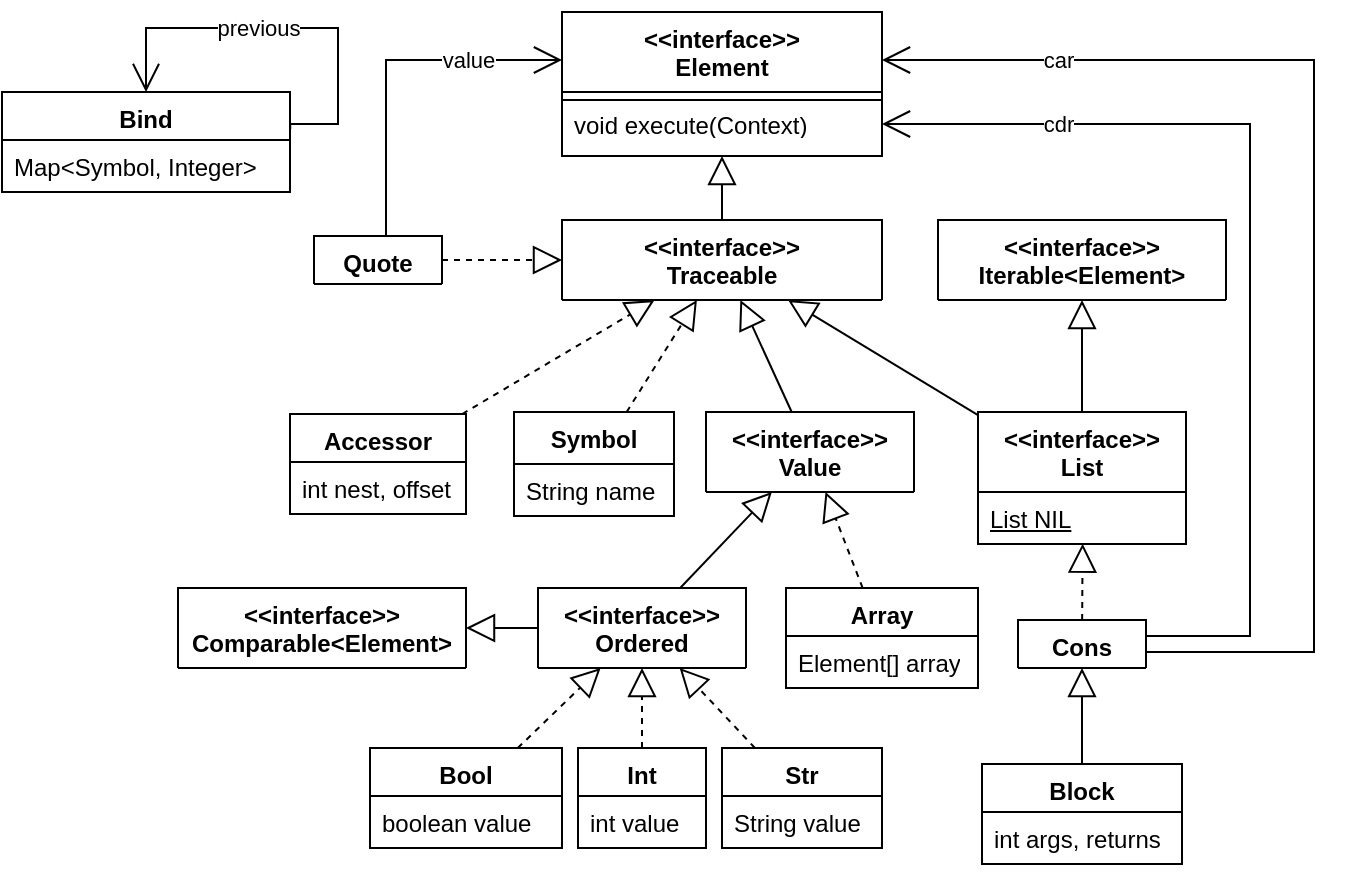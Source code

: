 <mxfile version="22.0.8" type="device" pages="3">
  <diagram id="C5RBs43oDa-KdzZeNtuy" name="クラス図">
    <mxGraphModel dx="954" dy="618" grid="1" gridSize="8" guides="1" tooltips="1" connect="1" arrows="1" fold="1" page="1" pageScale="1" pageWidth="827" pageHeight="1169" math="0" shadow="0">
      <root>
        <mxCell id="WIyWlLk6GJQsqaUBKTNV-0" />
        <mxCell id="WIyWlLk6GJQsqaUBKTNV-1" parent="WIyWlLk6GJQsqaUBKTNV-0" />
        <mxCell id="zkfFHV4jXpPFQw0GAbJ--0" value="&lt;&lt;interface&gt;&gt;&#xa;Element" style="swimlane;fontStyle=1;align=center;verticalAlign=top;childLayout=stackLayout;horizontal=1;startSize=40;horizontalStack=0;resizeParent=1;resizeLast=0;collapsible=1;marginBottom=0;rounded=0;shadow=0;strokeWidth=1;" parent="WIyWlLk6GJQsqaUBKTNV-1" vertex="1">
          <mxGeometry x="368" y="88" width="160" height="72" as="geometry">
            <mxRectangle x="230" y="140" width="160" height="26" as="alternateBounds" />
          </mxGeometry>
        </mxCell>
        <mxCell id="zkfFHV4jXpPFQw0GAbJ--4" value="" style="line;html=1;strokeWidth=1;align=left;verticalAlign=middle;spacingTop=-1;spacingLeft=3;spacingRight=3;rotatable=0;labelPosition=right;points=[];portConstraint=eastwest;" parent="zkfFHV4jXpPFQw0GAbJ--0" vertex="1">
          <mxGeometry y="40" width="160" height="8" as="geometry" />
        </mxCell>
        <mxCell id="zkfFHV4jXpPFQw0GAbJ--5" value="void execute(Context)" style="text;align=left;verticalAlign=middle;spacingLeft=4;spacingRight=4;overflow=hidden;rotatable=0;points=[[0,0.5],[1,0.5]];portConstraint=eastwest;" parent="zkfFHV4jXpPFQw0GAbJ--0" vertex="1">
          <mxGeometry y="48" width="160" height="16" as="geometry" />
        </mxCell>
        <mxCell id="3pnfTVdYuzw61fBSVona-0" value="&lt;&lt;interface&gt;&gt;&#xa;Traceable" style="swimlane;fontStyle=1;align=center;verticalAlign=top;childLayout=stackLayout;horizontal=1;startSize=40;horizontalStack=0;resizeParent=1;resizeLast=0;collapsible=1;marginBottom=0;rounded=0;shadow=0;strokeWidth=1;" parent="WIyWlLk6GJQsqaUBKTNV-1" vertex="1">
          <mxGeometry x="368" y="192" width="160" height="40" as="geometry">
            <mxRectangle x="230" y="140" width="160" height="26" as="alternateBounds" />
          </mxGeometry>
        </mxCell>
        <mxCell id="3pnfTVdYuzw61fBSVona-3" value="" style="endArrow=block;endSize=12;endFill=0;html=1;rounded=0;" parent="WIyWlLk6GJQsqaUBKTNV-1" source="3pnfTVdYuzw61fBSVona-0" target="zkfFHV4jXpPFQw0GAbJ--0" edge="1">
          <mxGeometry x="-1" y="-11" width="160" relative="1" as="geometry">
            <mxPoint x="304" y="216" as="sourcePoint" />
            <mxPoint x="512" y="312" as="targetPoint" />
            <mxPoint x="-4" y="6" as="offset" />
          </mxGeometry>
        </mxCell>
        <mxCell id="3pnfTVdYuzw61fBSVona-5" value="&amp;lt;&amp;lt;interface&amp;gt;&amp;gt;&lt;br&gt;Value" style="swimlane;fontStyle=1;align=center;verticalAlign=top;childLayout=stackLayout;horizontal=1;startSize=48;horizontalStack=0;resizeParent=1;resizeParentMax=0;resizeLast=0;collapsible=1;marginBottom=0;whiteSpace=wrap;html=1;" parent="WIyWlLk6GJQsqaUBKTNV-1" vertex="1">
          <mxGeometry x="440" y="288" width="104" height="40" as="geometry">
            <mxRectangle x="224" y="320" width="72" height="32" as="alternateBounds" />
          </mxGeometry>
        </mxCell>
        <mxCell id="3pnfTVdYuzw61fBSVona-10" value="Symbol" style="swimlane;fontStyle=1;align=center;verticalAlign=top;childLayout=stackLayout;horizontal=1;startSize=26;horizontalStack=0;resizeParent=1;resizeParentMax=0;resizeLast=0;collapsible=1;marginBottom=0;whiteSpace=wrap;html=1;" parent="WIyWlLk6GJQsqaUBKTNV-1" vertex="1">
          <mxGeometry x="344" y="288" width="80" height="52" as="geometry" />
        </mxCell>
        <mxCell id="3pnfTVdYuzw61fBSVona-11" value="String name" style="text;strokeColor=none;fillColor=none;align=left;verticalAlign=top;spacingLeft=4;spacingRight=4;overflow=hidden;rotatable=0;points=[[0,0.5],[1,0.5]];portConstraint=eastwest;whiteSpace=wrap;html=1;" parent="3pnfTVdYuzw61fBSVona-10" vertex="1">
          <mxGeometry y="26" width="80" height="26" as="geometry" />
        </mxCell>
        <mxCell id="3pnfTVdYuzw61fBSVona-14" value="" style="endArrow=block;dashed=1;endFill=0;endSize=12;html=1;rounded=0;" parent="WIyWlLk6GJQsqaUBKTNV-1" source="3pnfTVdYuzw61fBSVona-10" target="3pnfTVdYuzw61fBSVona-0" edge="1">
          <mxGeometry width="160" relative="1" as="geometry">
            <mxPoint x="168" y="328" as="sourcePoint" />
            <mxPoint x="276" y="275" as="targetPoint" />
          </mxGeometry>
        </mxCell>
        <mxCell id="3pnfTVdYuzw61fBSVona-15" value="Quote" style="swimlane;fontStyle=1;align=center;verticalAlign=top;childLayout=stackLayout;horizontal=1;startSize=34;horizontalStack=0;resizeParent=1;resizeParentMax=0;resizeLast=0;collapsible=1;marginBottom=0;whiteSpace=wrap;html=1;" parent="WIyWlLk6GJQsqaUBKTNV-1" vertex="1">
          <mxGeometry x="244" y="200" width="64" height="24" as="geometry">
            <mxRectangle x="224" y="320" width="72" height="32" as="alternateBounds" />
          </mxGeometry>
        </mxCell>
        <mxCell id="3pnfTVdYuzw61fBSVona-17" value="Array" style="swimlane;fontStyle=1;align=center;verticalAlign=top;childLayout=stackLayout;horizontal=1;startSize=24;horizontalStack=0;resizeParent=1;resizeParentMax=0;resizeLast=0;collapsible=1;marginBottom=0;whiteSpace=wrap;html=1;" parent="WIyWlLk6GJQsqaUBKTNV-1" vertex="1">
          <mxGeometry x="480" y="376" width="96" height="50" as="geometry">
            <mxRectangle x="224" y="320" width="72" height="32" as="alternateBounds" />
          </mxGeometry>
        </mxCell>
        <mxCell id="3pnfTVdYuzw61fBSVona-19" value="Element[] array" style="text;strokeColor=none;fillColor=none;align=left;verticalAlign=top;spacingLeft=4;spacingRight=4;overflow=hidden;rotatable=0;points=[[0,0.5],[1,0.5]];portConstraint=eastwest;whiteSpace=wrap;html=1;" parent="3pnfTVdYuzw61fBSVona-17" vertex="1">
          <mxGeometry y="24" width="96" height="26" as="geometry" />
        </mxCell>
        <mxCell id="3pnfTVdYuzw61fBSVona-20" value="Bool" style="swimlane;fontStyle=1;align=center;verticalAlign=top;childLayout=stackLayout;horizontal=1;startSize=24;horizontalStack=0;resizeParent=1;resizeParentMax=0;resizeLast=0;collapsible=1;marginBottom=0;whiteSpace=wrap;html=1;" parent="WIyWlLk6GJQsqaUBKTNV-1" vertex="1">
          <mxGeometry x="272" y="456" width="96" height="50" as="geometry">
            <mxRectangle x="224" y="320" width="72" height="32" as="alternateBounds" />
          </mxGeometry>
        </mxCell>
        <mxCell id="3pnfTVdYuzw61fBSVona-21" value="boolean value" style="text;strokeColor=none;fillColor=none;align=left;verticalAlign=top;spacingLeft=4;spacingRight=4;overflow=hidden;rotatable=0;points=[[0,0.5],[1,0.5]];portConstraint=eastwest;whiteSpace=wrap;html=1;" parent="3pnfTVdYuzw61fBSVona-20" vertex="1">
          <mxGeometry y="24" width="96" height="26" as="geometry" />
        </mxCell>
        <mxCell id="3pnfTVdYuzw61fBSVona-22" value="" style="endArrow=block;endSize=12;endFill=0;html=1;rounded=0;" parent="WIyWlLk6GJQsqaUBKTNV-1" source="3pnfTVdYuzw61fBSVona-23" target="3pnfTVdYuzw61fBSVona-5" edge="1">
          <mxGeometry x="-1" y="-11" width="160" relative="1" as="geometry">
            <mxPoint x="454" y="384" as="sourcePoint" />
            <mxPoint x="454" y="352" as="targetPoint" />
            <mxPoint x="-4" y="6" as="offset" />
          </mxGeometry>
        </mxCell>
        <mxCell id="3pnfTVdYuzw61fBSVona-23" value="&lt;&lt;interface&gt;&gt;&#xa;Ordered" style="swimlane;fontStyle=1;align=center;verticalAlign=top;childLayout=stackLayout;horizontal=1;startSize=40;horizontalStack=0;resizeParent=1;resizeLast=0;collapsible=1;marginBottom=0;rounded=0;shadow=0;strokeWidth=1;" parent="WIyWlLk6GJQsqaUBKTNV-1" vertex="1">
          <mxGeometry x="356" y="376" width="104" height="40" as="geometry">
            <mxRectangle x="230" y="140" width="160" height="26" as="alternateBounds" />
          </mxGeometry>
        </mxCell>
        <mxCell id="3pnfTVdYuzw61fBSVona-24" value="" style="endArrow=block;dashed=1;endFill=0;endSize=12;html=1;rounded=0;" parent="WIyWlLk6GJQsqaUBKTNV-1" source="3pnfTVdYuzw61fBSVona-25" target="3pnfTVdYuzw61fBSVona-23" edge="1">
          <mxGeometry width="160" relative="1" as="geometry">
            <mxPoint x="296" y="320" as="sourcePoint" />
            <mxPoint x="424" y="424" as="targetPoint" />
          </mxGeometry>
        </mxCell>
        <mxCell id="3pnfTVdYuzw61fBSVona-25" value="Int" style="swimlane;fontStyle=1;align=center;verticalAlign=top;childLayout=stackLayout;horizontal=1;startSize=24;horizontalStack=0;resizeParent=1;resizeParentMax=0;resizeLast=0;collapsible=1;marginBottom=0;whiteSpace=wrap;html=1;" parent="WIyWlLk6GJQsqaUBKTNV-1" vertex="1">
          <mxGeometry x="376" y="456" width="64" height="50" as="geometry">
            <mxRectangle x="224" y="320" width="72" height="32" as="alternateBounds" />
          </mxGeometry>
        </mxCell>
        <mxCell id="3pnfTVdYuzw61fBSVona-26" value="int value" style="text;strokeColor=none;fillColor=none;align=left;verticalAlign=top;spacingLeft=4;spacingRight=4;overflow=hidden;rotatable=0;points=[[0,0.5],[1,0.5]];portConstraint=eastwest;whiteSpace=wrap;html=1;" parent="3pnfTVdYuzw61fBSVona-25" vertex="1">
          <mxGeometry y="24" width="64" height="26" as="geometry" />
        </mxCell>
        <mxCell id="3pnfTVdYuzw61fBSVona-27" value="Str" style="swimlane;fontStyle=1;align=center;verticalAlign=top;childLayout=stackLayout;horizontal=1;startSize=24;horizontalStack=0;resizeParent=1;resizeParentMax=0;resizeLast=0;collapsible=1;marginBottom=0;whiteSpace=wrap;html=1;" parent="WIyWlLk6GJQsqaUBKTNV-1" vertex="1">
          <mxGeometry x="448" y="456" width="80" height="50" as="geometry">
            <mxRectangle x="224" y="320" width="72" height="32" as="alternateBounds" />
          </mxGeometry>
        </mxCell>
        <mxCell id="3pnfTVdYuzw61fBSVona-28" value="String value" style="text;strokeColor=none;fillColor=none;align=left;verticalAlign=top;spacingLeft=4;spacingRight=4;overflow=hidden;rotatable=0;points=[[0,0.5],[1,0.5]];portConstraint=eastwest;whiteSpace=wrap;html=1;" parent="3pnfTVdYuzw61fBSVona-27" vertex="1">
          <mxGeometry y="24" width="80" height="26" as="geometry" />
        </mxCell>
        <mxCell id="3pnfTVdYuzw61fBSVona-30" value="" style="endArrow=block;endSize=12;endFill=0;html=1;rounded=0;" parent="WIyWlLk6GJQsqaUBKTNV-1" source="3pnfTVdYuzw61fBSVona-5" target="3pnfTVdYuzw61fBSVona-0" edge="1">
          <mxGeometry x="-1" y="-11" width="160" relative="1" as="geometry">
            <mxPoint x="436" y="392" as="sourcePoint" />
            <mxPoint x="336" y="336" as="targetPoint" />
            <mxPoint x="-4" y="6" as="offset" />
          </mxGeometry>
        </mxCell>
        <mxCell id="3pnfTVdYuzw61fBSVona-31" value="" style="endArrow=block;dashed=1;endFill=0;endSize=12;html=1;rounded=0;" parent="WIyWlLk6GJQsqaUBKTNV-1" source="3pnfTVdYuzw61fBSVona-17" target="3pnfTVdYuzw61fBSVona-5" edge="1">
          <mxGeometry width="160" relative="1" as="geometry">
            <mxPoint x="612" y="288" as="sourcePoint" />
            <mxPoint x="505" y="249" as="targetPoint" />
          </mxGeometry>
        </mxCell>
        <mxCell id="3pnfTVdYuzw61fBSVona-32" value="" style="endArrow=block;dashed=1;endFill=0;endSize=12;html=1;rounded=0;" parent="WIyWlLk6GJQsqaUBKTNV-1" source="3pnfTVdYuzw61fBSVona-15" target="3pnfTVdYuzw61fBSVona-0" edge="1">
          <mxGeometry width="160" relative="1" as="geometry">
            <mxPoint x="478" y="304" as="sourcePoint" />
            <mxPoint x="371" y="265" as="targetPoint" />
          </mxGeometry>
        </mxCell>
        <mxCell id="3pnfTVdYuzw61fBSVona-33" value="" style="endArrow=block;dashed=1;endFill=0;endSize=12;html=1;rounded=0;" parent="WIyWlLk6GJQsqaUBKTNV-1" source="3pnfTVdYuzw61fBSVona-20" target="3pnfTVdYuzw61fBSVona-23" edge="1">
          <mxGeometry width="160" relative="1" as="geometry">
            <mxPoint x="420" y="464" as="sourcePoint" />
            <mxPoint x="420" y="424" as="targetPoint" />
          </mxGeometry>
        </mxCell>
        <mxCell id="3pnfTVdYuzw61fBSVona-34" value="" style="endArrow=block;dashed=1;endFill=0;endSize=12;html=1;rounded=0;" parent="WIyWlLk6GJQsqaUBKTNV-1" source="3pnfTVdYuzw61fBSVona-27" target="3pnfTVdYuzw61fBSVona-23" edge="1">
          <mxGeometry width="160" relative="1" as="geometry">
            <mxPoint x="420" y="464" as="sourcePoint" />
            <mxPoint x="420" y="424" as="targetPoint" />
          </mxGeometry>
        </mxCell>
        <mxCell id="3pnfTVdYuzw61fBSVona-35" value="value" style="endArrow=open;html=1;endSize=12;startArrow=none;startSize=14;startFill=0;edgeStyle=orthogonalEdgeStyle;rounded=0;" parent="WIyWlLk6GJQsqaUBKTNV-1" source="3pnfTVdYuzw61fBSVona-15" target="zkfFHV4jXpPFQw0GAbJ--0" edge="1">
          <mxGeometry x="0.463" relative="1" as="geometry">
            <mxPoint x="192" y="208" as="sourcePoint" />
            <mxPoint x="296" y="112" as="targetPoint" />
            <Array as="points">
              <mxPoint x="280" y="112" />
            </Array>
            <mxPoint as="offset" />
          </mxGeometry>
        </mxCell>
        <mxCell id="3pnfTVdYuzw61fBSVona-40" value="&lt;&lt;interface&gt;&gt;&#xa;List" style="swimlane;fontStyle=1;align=center;verticalAlign=top;childLayout=stackLayout;horizontal=1;startSize=40;horizontalStack=0;resizeParent=1;resizeLast=0;collapsible=1;marginBottom=0;rounded=0;shadow=0;strokeWidth=1;" parent="WIyWlLk6GJQsqaUBKTNV-1" vertex="1">
          <mxGeometry x="576" y="288" width="104" height="66" as="geometry">
            <mxRectangle x="230" y="140" width="160" height="26" as="alternateBounds" />
          </mxGeometry>
        </mxCell>
        <mxCell id="3pnfTVdYuzw61fBSVona-42" value="&lt;u&gt;List NIL&lt;/u&gt;" style="text;strokeColor=none;fillColor=none;align=left;verticalAlign=top;spacingLeft=4;spacingRight=4;overflow=hidden;rotatable=0;points=[[0,0.5],[1,0.5]];portConstraint=eastwest;whiteSpace=wrap;html=1;" parent="3pnfTVdYuzw61fBSVona-40" vertex="1">
          <mxGeometry y="40" width="104" height="26" as="geometry" />
        </mxCell>
        <mxCell id="3pnfTVdYuzw61fBSVona-41" value="" style="endArrow=block;endSize=12;endFill=0;html=1;rounded=0;" parent="WIyWlLk6GJQsqaUBKTNV-1" source="3pnfTVdYuzw61fBSVona-40" target="3pnfTVdYuzw61fBSVona-0" edge="1">
          <mxGeometry x="-1" y="-11" width="160" relative="1" as="geometry">
            <mxPoint x="312" y="296" as="sourcePoint" />
            <mxPoint x="520" y="280" as="targetPoint" />
            <mxPoint x="-4" y="6" as="offset" />
          </mxGeometry>
        </mxCell>
        <mxCell id="3pnfTVdYuzw61fBSVona-43" value="Cons" style="swimlane;fontStyle=1;align=center;verticalAlign=top;childLayout=stackLayout;horizontal=1;startSize=34;horizontalStack=0;resizeParent=1;resizeParentMax=0;resizeLast=0;collapsible=1;marginBottom=0;whiteSpace=wrap;html=1;" parent="WIyWlLk6GJQsqaUBKTNV-1" vertex="1">
          <mxGeometry x="596" y="392" width="64" height="24" as="geometry">
            <mxRectangle x="224" y="320" width="72" height="32" as="alternateBounds" />
          </mxGeometry>
        </mxCell>
        <mxCell id="3pnfTVdYuzw61fBSVona-44" value="" style="endArrow=block;dashed=1;endFill=0;endSize=12;html=1;rounded=0;entryX=0.503;entryY=0.994;entryDx=0;entryDy=0;entryPerimeter=0;" parent="WIyWlLk6GJQsqaUBKTNV-1" source="3pnfTVdYuzw61fBSVona-43" target="3pnfTVdYuzw61fBSVona-42" edge="1">
          <mxGeometry width="160" relative="1" as="geometry">
            <mxPoint x="536" y="472" as="sourcePoint" />
            <mxPoint x="462" y="432" as="targetPoint" />
          </mxGeometry>
        </mxCell>
        <mxCell id="3pnfTVdYuzw61fBSVona-45" value="cdr" style="endArrow=open;html=1;endSize=12;startArrow=none;startSize=14;startFill=0;edgeStyle=orthogonalEdgeStyle;rounded=0;" parent="WIyWlLk6GJQsqaUBKTNV-1" source="3pnfTVdYuzw61fBSVona-43" target="zkfFHV4jXpPFQw0GAbJ--0" edge="1">
          <mxGeometry x="0.642" relative="1" as="geometry">
            <mxPoint x="184" y="404" as="sourcePoint" />
            <mxPoint x="232" y="144" as="targetPoint" />
            <Array as="points">
              <mxPoint x="712" y="400" />
              <mxPoint x="712" y="144" />
            </Array>
            <mxPoint as="offset" />
          </mxGeometry>
        </mxCell>
        <mxCell id="3pnfTVdYuzw61fBSVona-47" value="car" style="endArrow=open;html=1;endSize=12;startArrow=none;startSize=14;startFill=0;edgeStyle=orthogonalEdgeStyle;rounded=0;" parent="WIyWlLk6GJQsqaUBKTNV-1" source="3pnfTVdYuzw61fBSVona-43" target="zkfFHV4jXpPFQw0GAbJ--0" edge="1">
          <mxGeometry x="0.705" relative="1" as="geometry">
            <mxPoint x="660" y="398.0" as="sourcePoint" />
            <mxPoint x="512" y="112" as="targetPoint" />
            <Array as="points">
              <mxPoint x="744" y="408" />
              <mxPoint x="744" y="112" />
            </Array>
            <mxPoint as="offset" />
          </mxGeometry>
        </mxCell>
        <mxCell id="3pnfTVdYuzw61fBSVona-49" value="Block" style="swimlane;fontStyle=1;align=center;verticalAlign=top;childLayout=stackLayout;horizontal=1;startSize=24;horizontalStack=0;resizeParent=1;resizeParentMax=0;resizeLast=0;collapsible=1;marginBottom=0;whiteSpace=wrap;html=1;" parent="WIyWlLk6GJQsqaUBKTNV-1" vertex="1">
          <mxGeometry x="578" y="464" width="100" height="50" as="geometry">
            <mxRectangle x="224" y="320" width="72" height="32" as="alternateBounds" />
          </mxGeometry>
        </mxCell>
        <mxCell id="3pnfTVdYuzw61fBSVona-50" value="int args, returns" style="text;strokeColor=none;fillColor=none;align=left;verticalAlign=top;spacingLeft=4;spacingRight=4;overflow=hidden;rotatable=0;points=[[0,0.5],[1,0.5]];portConstraint=eastwest;whiteSpace=wrap;html=1;" parent="3pnfTVdYuzw61fBSVona-49" vertex="1">
          <mxGeometry y="24" width="100" height="26" as="geometry" />
        </mxCell>
        <mxCell id="3pnfTVdYuzw61fBSVona-51" value="" style="endArrow=block;endSize=12;endFill=0;html=1;rounded=0;" parent="WIyWlLk6GJQsqaUBKTNV-1" source="3pnfTVdYuzw61fBSVona-49" target="3pnfTVdYuzw61fBSVona-43" edge="1">
          <mxGeometry x="-1" y="-11" width="160" relative="1" as="geometry">
            <mxPoint x="436" y="392" as="sourcePoint" />
            <mxPoint x="336" y="336" as="targetPoint" />
            <mxPoint x="-4" y="6" as="offset" />
          </mxGeometry>
        </mxCell>
        <mxCell id="3pnfTVdYuzw61fBSVona-52" value="&lt;&lt;interface&gt;&gt;&#xa;Iterable&lt;Element&gt;" style="swimlane;fontStyle=1;align=center;verticalAlign=top;childLayout=stackLayout;horizontal=1;startSize=40;horizontalStack=0;resizeParent=1;resizeLast=0;collapsible=1;marginBottom=0;rounded=0;shadow=0;strokeWidth=1;" parent="WIyWlLk6GJQsqaUBKTNV-1" vertex="1">
          <mxGeometry x="556" y="192" width="144" height="40" as="geometry">
            <mxRectangle x="230" y="140" width="160" height="26" as="alternateBounds" />
          </mxGeometry>
        </mxCell>
        <mxCell id="3pnfTVdYuzw61fBSVona-53" value="" style="endArrow=block;endSize=12;endFill=0;html=1;rounded=0;" parent="WIyWlLk6GJQsqaUBKTNV-1" source="3pnfTVdYuzw61fBSVona-40" target="3pnfTVdYuzw61fBSVona-52" edge="1">
          <mxGeometry x="-1" y="-11" width="160" relative="1" as="geometry">
            <mxPoint x="584" y="304" as="sourcePoint" />
            <mxPoint x="482" y="272" as="targetPoint" />
            <mxPoint x="-4" y="6" as="offset" />
          </mxGeometry>
        </mxCell>
        <mxCell id="3pnfTVdYuzw61fBSVona-54" value="&lt;&lt;interface&gt;&gt;&#xa;Comparable&lt;Element&gt;" style="swimlane;fontStyle=1;align=center;verticalAlign=top;childLayout=stackLayout;horizontal=1;startSize=40;horizontalStack=0;resizeParent=1;resizeLast=0;collapsible=1;marginBottom=0;rounded=0;shadow=0;strokeWidth=1;" parent="WIyWlLk6GJQsqaUBKTNV-1" vertex="1">
          <mxGeometry x="176" y="376" width="144" height="40" as="geometry">
            <mxRectangle x="230" y="140" width="160" height="26" as="alternateBounds" />
          </mxGeometry>
        </mxCell>
        <mxCell id="3pnfTVdYuzw61fBSVona-55" value="" style="endArrow=block;endSize=12;endFill=0;html=1;rounded=0;entryX=1;entryY=0.5;entryDx=0;entryDy=0;" parent="WIyWlLk6GJQsqaUBKTNV-1" source="3pnfTVdYuzw61fBSVona-23" target="3pnfTVdYuzw61fBSVona-54" edge="1">
          <mxGeometry x="-1" y="-11" width="160" relative="1" as="geometry">
            <mxPoint x="473" y="384" as="sourcePoint" />
            <mxPoint x="312" y="396.0" as="targetPoint" />
            <mxPoint x="-4" y="6" as="offset" />
          </mxGeometry>
        </mxCell>
        <mxCell id="3pnfTVdYuzw61fBSVona-56" value="Accessor" style="swimlane;fontStyle=1;align=center;verticalAlign=top;childLayout=stackLayout;horizontal=1;startSize=24;horizontalStack=0;resizeParent=1;resizeParentMax=0;resizeLast=0;collapsible=1;marginBottom=0;whiteSpace=wrap;html=1;" parent="WIyWlLk6GJQsqaUBKTNV-1" vertex="1">
          <mxGeometry x="232" y="289" width="88" height="50" as="geometry">
            <mxRectangle x="224" y="320" width="72" height="32" as="alternateBounds" />
          </mxGeometry>
        </mxCell>
        <mxCell id="3pnfTVdYuzw61fBSVona-57" value="int nest, offset" style="text;strokeColor=none;fillColor=none;align=left;verticalAlign=top;spacingLeft=4;spacingRight=4;overflow=hidden;rotatable=0;points=[[0,0.5],[1,0.5]];portConstraint=eastwest;whiteSpace=wrap;html=1;" parent="3pnfTVdYuzw61fBSVona-56" vertex="1">
          <mxGeometry y="24" width="88" height="26" as="geometry" />
        </mxCell>
        <mxCell id="3pnfTVdYuzw61fBSVona-59" value="" style="endArrow=block;dashed=1;endFill=0;endSize=12;html=1;rounded=0;" parent="WIyWlLk6GJQsqaUBKTNV-1" source="3pnfTVdYuzw61fBSVona-56" target="3pnfTVdYuzw61fBSVona-0" edge="1">
          <mxGeometry width="160" relative="1" as="geometry">
            <mxPoint x="375" y="288" as="sourcePoint" />
            <mxPoint x="432" y="240" as="targetPoint" />
          </mxGeometry>
        </mxCell>
        <mxCell id="ofhQXYFGQZZ6FZqQlk_G-1" value="Bind" style="swimlane;fontStyle=1;align=center;verticalAlign=top;childLayout=stackLayout;horizontal=1;startSize=24;horizontalStack=0;resizeParent=1;resizeParentMax=0;resizeLast=0;collapsible=1;marginBottom=0;whiteSpace=wrap;html=1;" parent="WIyWlLk6GJQsqaUBKTNV-1" vertex="1">
          <mxGeometry x="88" y="128" width="144" height="50" as="geometry">
            <mxRectangle x="224" y="320" width="72" height="32" as="alternateBounds" />
          </mxGeometry>
        </mxCell>
        <mxCell id="ofhQXYFGQZZ6FZqQlk_G-2" value="Map&amp;lt;Symbol, Integer&amp;gt;" style="text;strokeColor=none;fillColor=none;align=left;verticalAlign=top;spacingLeft=4;spacingRight=4;overflow=hidden;rotatable=0;points=[[0,0.5],[1,0.5]];portConstraint=eastwest;whiteSpace=wrap;html=1;" parent="ofhQXYFGQZZ6FZqQlk_G-1" vertex="1">
          <mxGeometry y="24" width="144" height="26" as="geometry" />
        </mxCell>
        <mxCell id="ofhQXYFGQZZ6FZqQlk_G-6" value="previous" style="endArrow=open;html=1;endSize=12;startArrow=none;startSize=14;startFill=0;edgeStyle=orthogonalEdgeStyle;rounded=0;exitX=1.001;exitY=0.371;exitDx=0;exitDy=0;exitPerimeter=0;entryX=0.5;entryY=0;entryDx=0;entryDy=0;" parent="WIyWlLk6GJQsqaUBKTNV-1" source="ofhQXYFGQZZ6FZqQlk_G-1" target="ofhQXYFGQZZ6FZqQlk_G-1" edge="1">
          <mxGeometry x="0.131" relative="1" as="geometry">
            <mxPoint x="231.712" y="105.45" as="sourcePoint" />
            <mxPoint x="160" y="88" as="targetPoint" />
            <Array as="points">
              <mxPoint x="232" y="144" />
              <mxPoint x="256" y="144" />
              <mxPoint x="256" y="96" />
              <mxPoint x="160" y="96" />
            </Array>
            <mxPoint as="offset" />
          </mxGeometry>
        </mxCell>
      </root>
    </mxGraphModel>
  </diagram>
  <diagram id="CDCl794eeh2Oqesb12Gs" name="フレーム">
    <mxGraphModel dx="1050" dy="629" grid="1" gridSize="8" guides="1" tooltips="1" connect="1" arrows="1" fold="1" page="1" pageScale="1" pageWidth="827" pageHeight="1169" math="0" shadow="0">
      <root>
        <mxCell id="0" />
        <mxCell id="1" parent="0" />
        <mxCell id="ZfCai-Q01_bB9SJioKq6-1" value="" style="rounded=0;whiteSpace=wrap;html=1;" parent="1" vertex="1">
          <mxGeometry x="32" y="32" width="160" height="32" as="geometry" />
        </mxCell>
        <mxCell id="ZfCai-Q01_bB9SJioKq6-2" value="評価領域" style="rounded=0;whiteSpace=wrap;html=1;" parent="1" vertex="1">
          <mxGeometry x="32" y="64" width="160" height="32" as="geometry" />
        </mxCell>
        <mxCell id="ZfCai-Q01_bB9SJioKq6-3" value="ローカル変数領域１" style="rounded=0;whiteSpace=wrap;html=1;" parent="1" vertex="1">
          <mxGeometry x="32" y="96" width="160" height="32" as="geometry" />
        </mxCell>
        <mxCell id="ZfCai-Q01_bB9SJioKq6-4" value="self１" style="rounded=0;whiteSpace=wrap;html=1;" parent="1" vertex="1">
          <mxGeometry x="32" y="128" width="160" height="32" as="geometry" />
        </mxCell>
        <mxCell id="ZfCai-Q01_bB9SJioKq6-5" value="旧フレームポインタ" style="rounded=0;whiteSpace=wrap;html=1;" parent="1" vertex="1">
          <mxGeometry x="32" y="160" width="160" height="32" as="geometry" />
        </mxCell>
        <mxCell id="ZfCai-Q01_bB9SJioKq6-6" value="引数領域１" style="rounded=0;whiteSpace=wrap;html=1;" parent="1" vertex="1">
          <mxGeometry x="32" y="192" width="160" height="32" as="geometry" />
        </mxCell>
        <mxCell id="ZfCai-Q01_bB9SJioKq6-7" value="ローカル変数領域２" style="rounded=0;whiteSpace=wrap;html=1;" parent="1" vertex="1">
          <mxGeometry x="32" y="256" width="160" height="32" as="geometry" />
        </mxCell>
        <mxCell id="ZfCai-Q01_bB9SJioKq6-8" value="self２" style="rounded=0;whiteSpace=wrap;html=1;" parent="1" vertex="1">
          <mxGeometry x="32" y="288" width="160" height="32" as="geometry" />
        </mxCell>
        <mxCell id="ZfCai-Q01_bB9SJioKq6-9" value="旧フレームポインタ" style="rounded=0;whiteSpace=wrap;html=1;" parent="1" vertex="1">
          <mxGeometry x="32" y="320" width="160" height="32" as="geometry" />
        </mxCell>
        <mxCell id="ZfCai-Q01_bB9SJioKq6-10" value="評価領域２" style="rounded=0;whiteSpace=wrap;html=1;" parent="1" vertex="1">
          <mxGeometry x="32" y="224" width="160" height="32" as="geometry" />
        </mxCell>
        <mxCell id="ZfCai-Q01_bB9SJioKq6-11" value="fp" style="text;html=1;strokeColor=none;fillColor=none;align=left;verticalAlign=middle;whiteSpace=wrap;rounded=0;spacingLeft=4;spacing=4;" parent="1" vertex="1">
          <mxGeometry x="224" y="160" width="80" height="32" as="geometry" />
        </mxCell>
        <mxCell id="ZfCai-Q01_bB9SJioKq6-12" value="" style="endArrow=classic;html=1;rounded=0;entryX=1;entryY=0.5;entryDx=0;entryDy=0;" parent="1" source="ZfCai-Q01_bB9SJioKq6-11" target="ZfCai-Q01_bB9SJioKq6-5" edge="1">
          <mxGeometry width="50" height="50" relative="1" as="geometry">
            <mxPoint x="368" y="378" as="sourcePoint" />
            <mxPoint x="200" y="144" as="targetPoint" />
          </mxGeometry>
        </mxCell>
        <mxCell id="ZfCai-Q01_bB9SJioKq6-13" value="" style="endArrow=classic;html=1;rounded=0;entryX=0;entryY=0.5;entryDx=0;entryDy=0;exitX=0;exitY=0.5;exitDx=0;exitDy=0;edgeStyle=orthogonalEdgeStyle;" parent="1" source="ZfCai-Q01_bB9SJioKq6-5" target="ZfCai-Q01_bB9SJioKq6-9" edge="1">
          <mxGeometry width="50" height="50" relative="1" as="geometry">
            <mxPoint x="368" y="378" as="sourcePoint" />
            <mxPoint x="418" y="328" as="targetPoint" />
            <Array as="points">
              <mxPoint x="8" y="176" />
              <mxPoint x="8" y="336" />
            </Array>
          </mxGeometry>
        </mxCell>
        <mxCell id="ZfCai-Q01_bB9SJioKq6-14" value="sp" style="text;html=1;strokeColor=none;fillColor=none;align=left;verticalAlign=middle;whiteSpace=wrap;rounded=0;spacingLeft=4;spacing=4;" parent="1" vertex="1">
          <mxGeometry x="224" y="32" width="80" height="32" as="geometry" />
        </mxCell>
        <mxCell id="ZfCai-Q01_bB9SJioKq6-15" value="" style="endArrow=classic;html=1;rounded=0;" parent="1" source="ZfCai-Q01_bB9SJioKq6-14" edge="1">
          <mxGeometry width="50" height="50" relative="1" as="geometry">
            <mxPoint x="368" y="250" as="sourcePoint" />
            <mxPoint x="192" y="48" as="targetPoint" />
          </mxGeometry>
        </mxCell>
      </root>
    </mxGraphModel>
  </diagram>
  <diagram id="eIWigau7KSMFzeI1TgT1" name="引数とローカル変数">
    <mxGraphModel dx="1050" dy="629" grid="1" gridSize="8" guides="1" tooltips="1" connect="1" arrows="1" fold="1" page="1" pageScale="1" pageWidth="827" pageHeight="1169" math="0" shadow="0">
      <root>
        <mxCell id="0" />
        <mxCell id="1" parent="0" />
        <mxCell id="unDJFiu1dfvp72URpmJ9-1" value="" style="rounded=0;whiteSpace=wrap;html=1;" parent="1" vertex="1">
          <mxGeometry x="160" y="32" width="160" height="32" as="geometry" />
        </mxCell>
        <mxCell id="unDJFiu1dfvp72URpmJ9-2" value="評価領域" style="rounded=0;whiteSpace=wrap;html=1;" parent="1" vertex="1">
          <mxGeometry x="160" y="64" width="160" height="32" as="geometry" />
        </mxCell>
        <mxCell id="unDJFiu1dfvp72URpmJ9-3" value="L1" style="rounded=0;whiteSpace=wrap;html=1;" parent="1" vertex="1">
          <mxGeometry x="160" y="128" width="160" height="32" as="geometry" />
        </mxCell>
        <mxCell id="unDJFiu1dfvp72URpmJ9-4" value="self" style="rounded=0;whiteSpace=wrap;html=1;" parent="1" vertex="1">
          <mxGeometry x="160" y="160" width="160" height="32" as="geometry" />
        </mxCell>
        <mxCell id="unDJFiu1dfvp72URpmJ9-5" value="旧フレームポインタ" style="rounded=0;whiteSpace=wrap;html=1;" parent="1" vertex="1">
          <mxGeometry x="160" y="192" width="160" height="32" as="geometry" />
        </mxCell>
        <mxCell id="unDJFiu1dfvp72URpmJ9-6" value="A1" style="rounded=0;whiteSpace=wrap;html=1;" parent="1" vertex="1">
          <mxGeometry x="160" y="224" width="160" height="32" as="geometry" />
        </mxCell>
        <mxCell id="unDJFiu1dfvp72URpmJ9-10" value="A2" style="rounded=0;whiteSpace=wrap;html=1;" parent="1" vertex="1">
          <mxGeometry x="160" y="256" width="160" height="32" as="geometry" />
        </mxCell>
        <mxCell id="unDJFiu1dfvp72URpmJ9-16" style="edgeStyle=orthogonalEdgeStyle;rounded=0;orthogonalLoop=1;jettySize=auto;html=1;" parent="1" source="unDJFiu1dfvp72URpmJ9-11" target="unDJFiu1dfvp72URpmJ9-5" edge="1">
          <mxGeometry relative="1" as="geometry" />
        </mxCell>
        <mxCell id="unDJFiu1dfvp72URpmJ9-11" value="fp" style="text;html=1;strokeColor=none;fillColor=none;align=left;verticalAlign=middle;whiteSpace=wrap;rounded=0;spacingLeft=4;spacing=4;" parent="1" vertex="1">
          <mxGeometry x="352" y="192" width="80" height="32" as="geometry" />
        </mxCell>
        <mxCell id="unDJFiu1dfvp72URpmJ9-12" value="" style="endArrow=classic;html=1;rounded=0;entryX=1;entryY=0.5;entryDx=0;entryDy=0;" parent="1" source="unDJFiu1dfvp72URpmJ9-11" target="unDJFiu1dfvp72URpmJ9-5" edge="1">
          <mxGeometry width="50" height="50" relative="1" as="geometry">
            <mxPoint x="496" y="410" as="sourcePoint" />
            <mxPoint x="328" y="176" as="targetPoint" />
          </mxGeometry>
        </mxCell>
        <mxCell id="unDJFiu1dfvp72URpmJ9-14" value="sp" style="text;html=1;strokeColor=none;fillColor=none;align=left;verticalAlign=middle;whiteSpace=wrap;rounded=0;spacingLeft=4;spacing=4;" parent="1" vertex="1">
          <mxGeometry x="352" y="32" width="80" height="32" as="geometry" />
        </mxCell>
        <mxCell id="unDJFiu1dfvp72URpmJ9-15" value="" style="endArrow=classic;html=1;rounded=0;" parent="1" source="unDJFiu1dfvp72URpmJ9-14" target="unDJFiu1dfvp72URpmJ9-1" edge="1">
          <mxGeometry width="50" height="50" relative="1" as="geometry">
            <mxPoint x="352" y="48" as="sourcePoint" />
            <mxPoint x="320" y="48" as="targetPoint" />
          </mxGeometry>
        </mxCell>
        <mxCell id="unDJFiu1dfvp72URpmJ9-17" value="L2" style="rounded=0;whiteSpace=wrap;html=1;" parent="1" vertex="1">
          <mxGeometry x="160" y="96" width="160" height="32" as="geometry" />
        </mxCell>
        <mxCell id="unDJFiu1dfvp72URpmJ9-18" value="stack[fp - 1]" style="text;html=1;strokeColor=none;fillColor=none;align=left;verticalAlign=middle;whiteSpace=wrap;rounded=0;spacingLeft=4;spacing=4;" parent="1" vertex="1">
          <mxGeometry x="72" y="224" width="80" height="32" as="geometry" />
        </mxCell>
        <mxCell id="unDJFiu1dfvp72URpmJ9-19" value="stack[fp - 2]" style="text;html=1;strokeColor=none;fillColor=none;align=left;verticalAlign=middle;whiteSpace=wrap;rounded=0;spacingLeft=4;spacing=4;" parent="1" vertex="1">
          <mxGeometry x="72" y="256" width="80" height="32" as="geometry" />
        </mxCell>
        <mxCell id="unDJFiu1dfvp72URpmJ9-20" value="stack[fp + 2]" style="text;html=1;strokeColor=none;fillColor=none;align=left;verticalAlign=middle;whiteSpace=wrap;rounded=0;spacingLeft=4;spacing=4;" parent="1" vertex="1">
          <mxGeometry x="72" y="128" width="80" height="32" as="geometry" />
        </mxCell>
        <mxCell id="unDJFiu1dfvp72URpmJ9-21" value="stack[fp + 1]" style="text;html=1;strokeColor=none;fillColor=none;align=left;verticalAlign=middle;whiteSpace=wrap;rounded=0;spacingLeft=4;spacing=4;" parent="1" vertex="1">
          <mxGeometry x="72" y="160" width="80" height="32" as="geometry" />
        </mxCell>
        <mxCell id="unDJFiu1dfvp72URpmJ9-22" value="stack[fp + 3]" style="text;html=1;strokeColor=none;fillColor=none;align=left;verticalAlign=middle;whiteSpace=wrap;rounded=0;spacingLeft=4;spacing=4;" parent="1" vertex="1">
          <mxGeometry x="72" y="96" width="80" height="32" as="geometry" />
        </mxCell>
        <mxCell id="7Cq5NcVbtbr2WJz5AUEy-1" value="" style="shape=curlyBracket;whiteSpace=wrap;html=1;rounded=1;flipH=1;labelPosition=right;verticalLabelPosition=middle;align=left;verticalAlign=middle;size=0.5;" vertex="1" parent="1">
          <mxGeometry x="336" y="96" width="24" height="64" as="geometry" />
        </mxCell>
        <mxCell id="7Cq5NcVbtbr2WJz5AUEy-4" value="ローカル変数" style="text;html=1;strokeColor=none;fillColor=none;align=left;verticalAlign=middle;whiteSpace=wrap;rounded=0;" vertex="1" parent="1">
          <mxGeometry x="376" y="113" width="88" height="30" as="geometry" />
        </mxCell>
        <mxCell id="7Cq5NcVbtbr2WJz5AUEy-5" value="" style="shape=curlyBracket;whiteSpace=wrap;html=1;rounded=1;flipH=1;labelPosition=right;verticalLabelPosition=middle;align=left;verticalAlign=middle;size=0.5;" vertex="1" parent="1">
          <mxGeometry x="336" y="224" width="24" height="64" as="geometry" />
        </mxCell>
        <mxCell id="7Cq5NcVbtbr2WJz5AUEy-6" value="引数" style="text;html=1;strokeColor=none;fillColor=none;align=left;verticalAlign=middle;whiteSpace=wrap;rounded=0;" vertex="1" parent="1">
          <mxGeometry x="376" y="241" width="88" height="30" as="geometry" />
        </mxCell>
      </root>
    </mxGraphModel>
  </diagram>
</mxfile>
